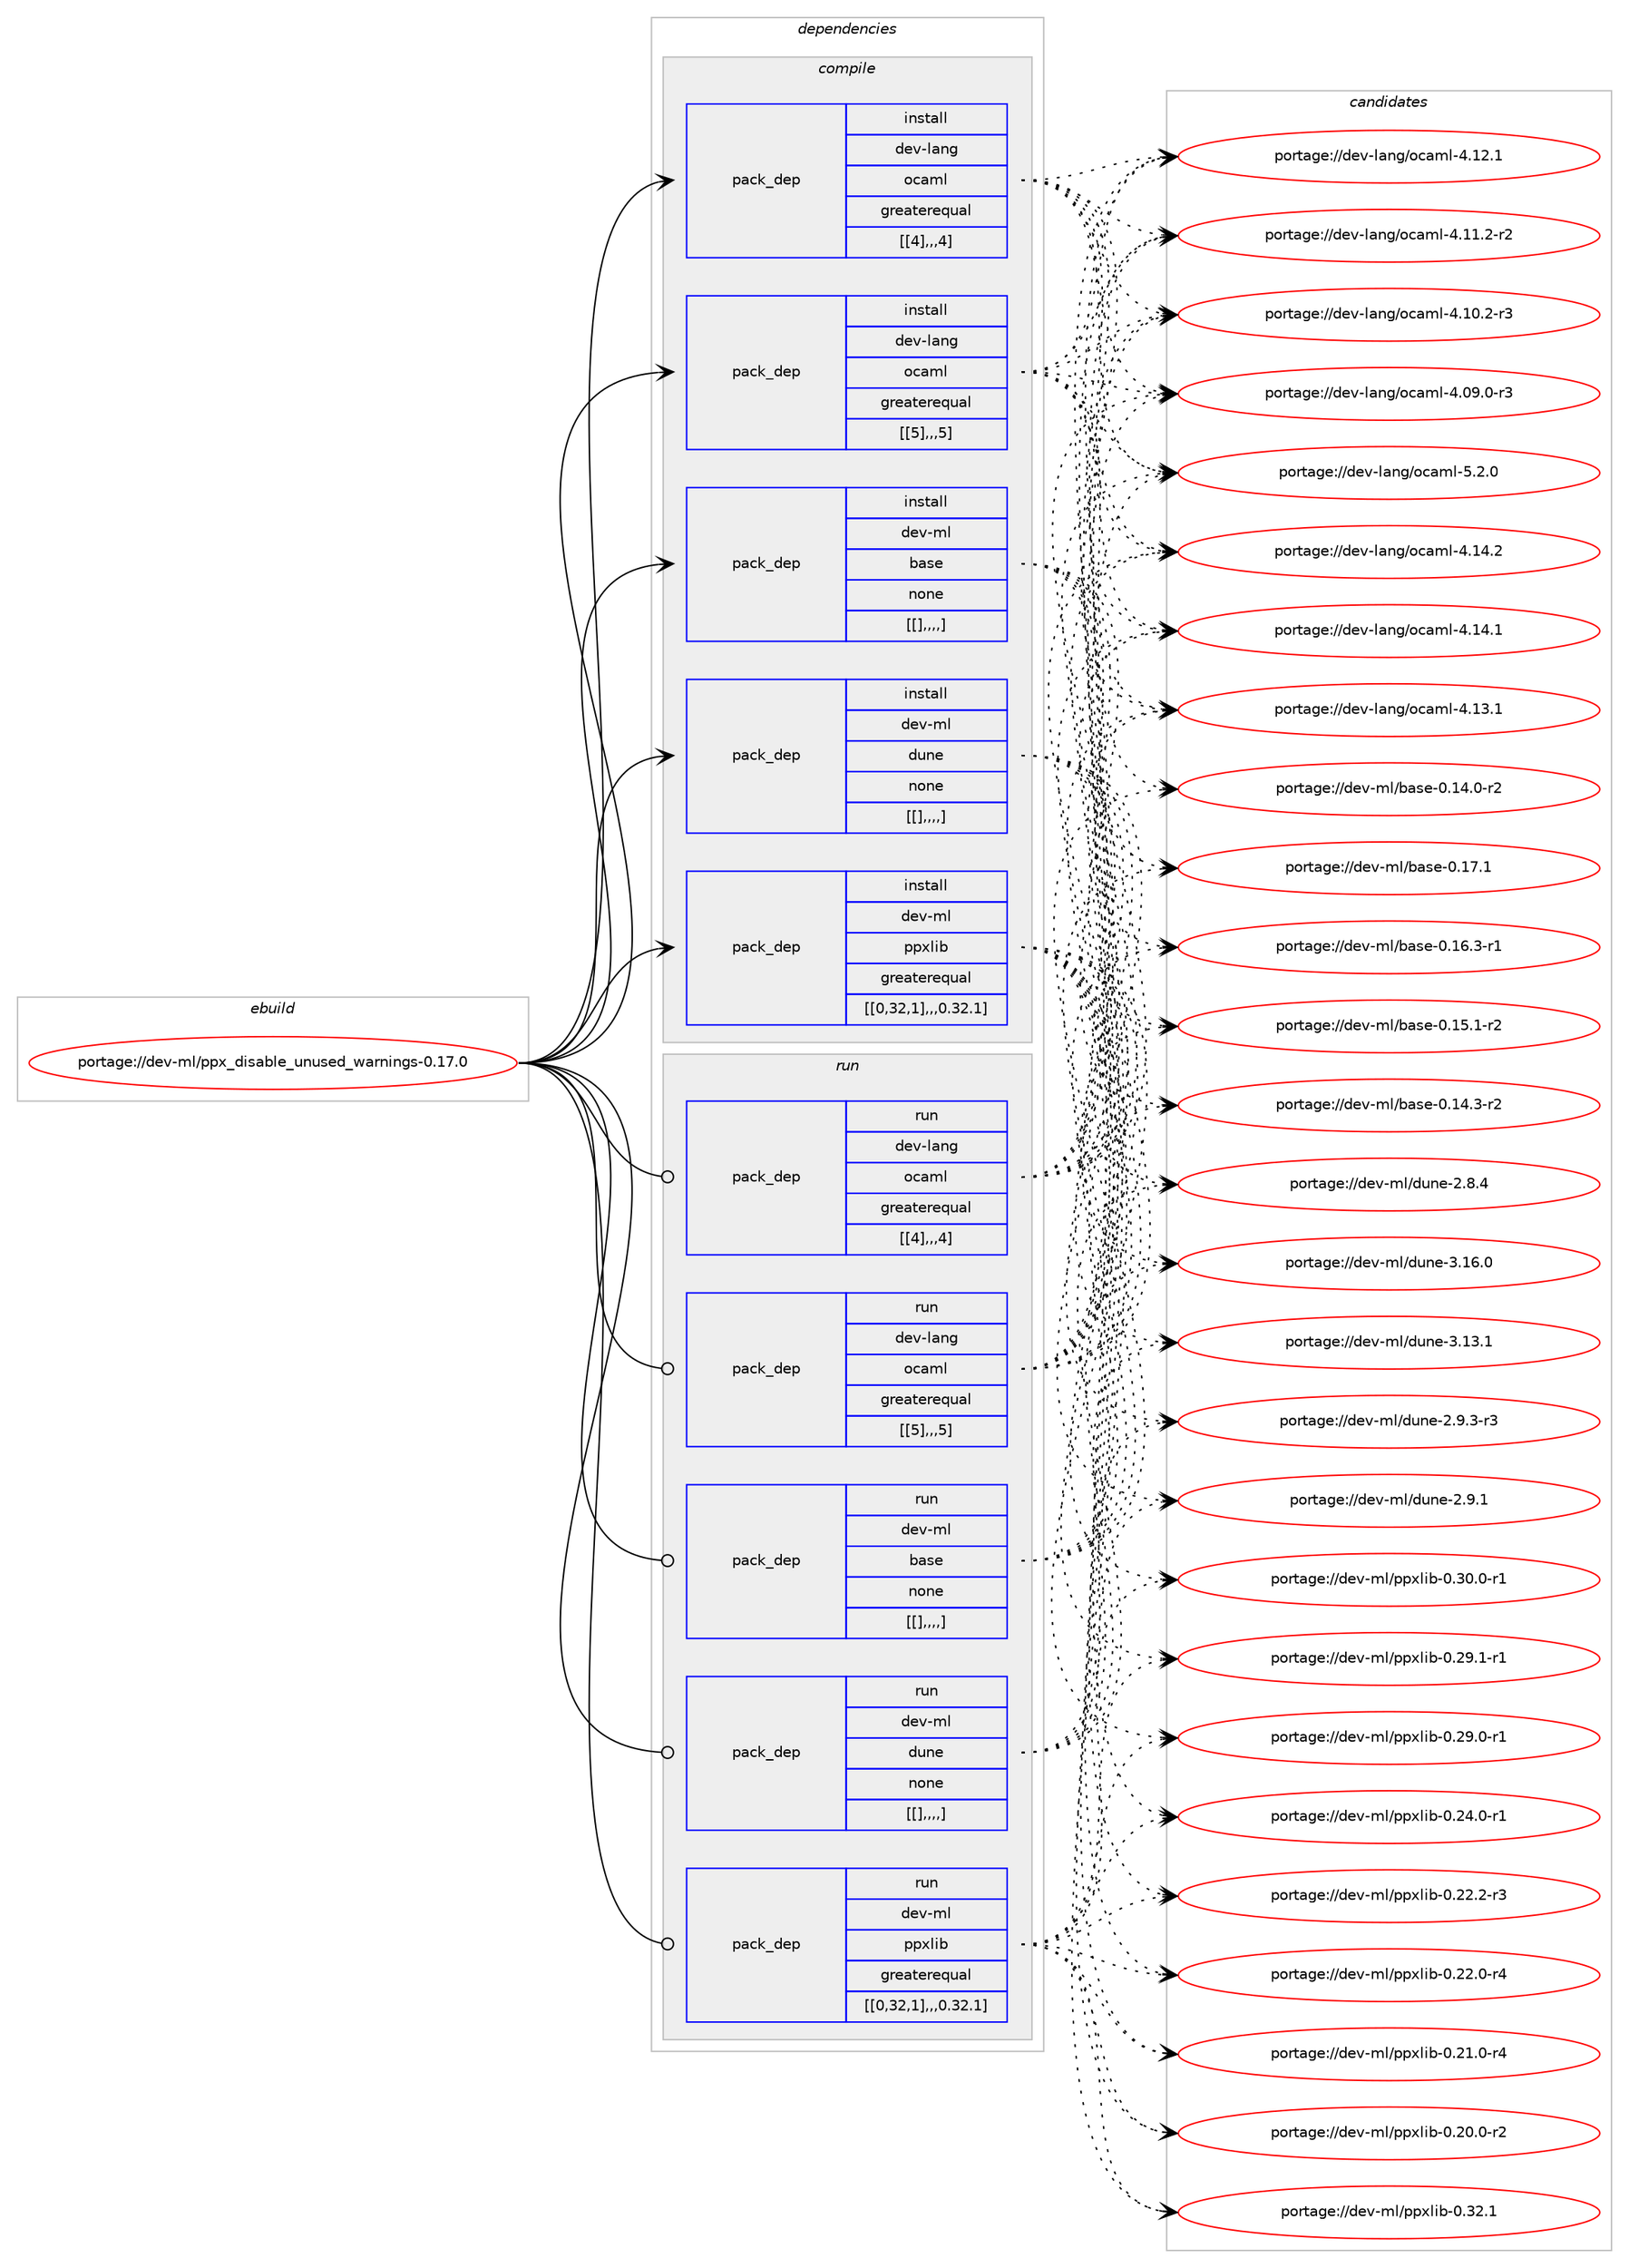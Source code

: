digraph prolog {

# *************
# Graph options
# *************

newrank=true;
concentrate=true;
compound=true;
graph [rankdir=LR,fontname=Helvetica,fontsize=10,ranksep=1.5];#, ranksep=2.5, nodesep=0.2];
edge  [arrowhead=vee];
node  [fontname=Helvetica,fontsize=10];

# **********
# The ebuild
# **********

subgraph cluster_leftcol {
color=gray;
label=<<i>ebuild</i>>;
id [label="portage://dev-ml/ppx_disable_unused_warnings-0.17.0", color=red, width=4, href="../dev-ml/ppx_disable_unused_warnings-0.17.0.svg"];
}

# ****************
# The dependencies
# ****************

subgraph cluster_midcol {
color=gray;
label=<<i>dependencies</i>>;
subgraph cluster_compile {
fillcolor="#eeeeee";
style=filled;
label=<<i>compile</i>>;
subgraph pack92122 {
dependency124065 [label=<<TABLE BORDER="0" CELLBORDER="1" CELLSPACING="0" CELLPADDING="4" WIDTH="220"><TR><TD ROWSPAN="6" CELLPADDING="30">pack_dep</TD></TR><TR><TD WIDTH="110">install</TD></TR><TR><TD>dev-lang</TD></TR><TR><TD>ocaml</TD></TR><TR><TD>greaterequal</TD></TR><TR><TD>[[4],,,4]</TD></TR></TABLE>>, shape=none, color=blue];
}
id:e -> dependency124065:w [weight=20,style="solid",arrowhead="vee"];
subgraph pack92123 {
dependency124066 [label=<<TABLE BORDER="0" CELLBORDER="1" CELLSPACING="0" CELLPADDING="4" WIDTH="220"><TR><TD ROWSPAN="6" CELLPADDING="30">pack_dep</TD></TR><TR><TD WIDTH="110">install</TD></TR><TR><TD>dev-lang</TD></TR><TR><TD>ocaml</TD></TR><TR><TD>greaterequal</TD></TR><TR><TD>[[5],,,5]</TD></TR></TABLE>>, shape=none, color=blue];
}
id:e -> dependency124066:w [weight=20,style="solid",arrowhead="vee"];
subgraph pack92124 {
dependency124067 [label=<<TABLE BORDER="0" CELLBORDER="1" CELLSPACING="0" CELLPADDING="4" WIDTH="220"><TR><TD ROWSPAN="6" CELLPADDING="30">pack_dep</TD></TR><TR><TD WIDTH="110">install</TD></TR><TR><TD>dev-ml</TD></TR><TR><TD>base</TD></TR><TR><TD>none</TD></TR><TR><TD>[[],,,,]</TD></TR></TABLE>>, shape=none, color=blue];
}
id:e -> dependency124067:w [weight=20,style="solid",arrowhead="vee"];
subgraph pack92125 {
dependency124068 [label=<<TABLE BORDER="0" CELLBORDER="1" CELLSPACING="0" CELLPADDING="4" WIDTH="220"><TR><TD ROWSPAN="6" CELLPADDING="30">pack_dep</TD></TR><TR><TD WIDTH="110">install</TD></TR><TR><TD>dev-ml</TD></TR><TR><TD>dune</TD></TR><TR><TD>none</TD></TR><TR><TD>[[],,,,]</TD></TR></TABLE>>, shape=none, color=blue];
}
id:e -> dependency124068:w [weight=20,style="solid",arrowhead="vee"];
subgraph pack92126 {
dependency124069 [label=<<TABLE BORDER="0" CELLBORDER="1" CELLSPACING="0" CELLPADDING="4" WIDTH="220"><TR><TD ROWSPAN="6" CELLPADDING="30">pack_dep</TD></TR><TR><TD WIDTH="110">install</TD></TR><TR><TD>dev-ml</TD></TR><TR><TD>ppxlib</TD></TR><TR><TD>greaterequal</TD></TR><TR><TD>[[0,32,1],,,0.32.1]</TD></TR></TABLE>>, shape=none, color=blue];
}
id:e -> dependency124069:w [weight=20,style="solid",arrowhead="vee"];
}
subgraph cluster_compileandrun {
fillcolor="#eeeeee";
style=filled;
label=<<i>compile and run</i>>;
}
subgraph cluster_run {
fillcolor="#eeeeee";
style=filled;
label=<<i>run</i>>;
subgraph pack92127 {
dependency124070 [label=<<TABLE BORDER="0" CELLBORDER="1" CELLSPACING="0" CELLPADDING="4" WIDTH="220"><TR><TD ROWSPAN="6" CELLPADDING="30">pack_dep</TD></TR><TR><TD WIDTH="110">run</TD></TR><TR><TD>dev-lang</TD></TR><TR><TD>ocaml</TD></TR><TR><TD>greaterequal</TD></TR><TR><TD>[[4],,,4]</TD></TR></TABLE>>, shape=none, color=blue];
}
id:e -> dependency124070:w [weight=20,style="solid",arrowhead="odot"];
subgraph pack92128 {
dependency124071 [label=<<TABLE BORDER="0" CELLBORDER="1" CELLSPACING="0" CELLPADDING="4" WIDTH="220"><TR><TD ROWSPAN="6" CELLPADDING="30">pack_dep</TD></TR><TR><TD WIDTH="110">run</TD></TR><TR><TD>dev-lang</TD></TR><TR><TD>ocaml</TD></TR><TR><TD>greaterequal</TD></TR><TR><TD>[[5],,,5]</TD></TR></TABLE>>, shape=none, color=blue];
}
id:e -> dependency124071:w [weight=20,style="solid",arrowhead="odot"];
subgraph pack92129 {
dependency124072 [label=<<TABLE BORDER="0" CELLBORDER="1" CELLSPACING="0" CELLPADDING="4" WIDTH="220"><TR><TD ROWSPAN="6" CELLPADDING="30">pack_dep</TD></TR><TR><TD WIDTH="110">run</TD></TR><TR><TD>dev-ml</TD></TR><TR><TD>base</TD></TR><TR><TD>none</TD></TR><TR><TD>[[],,,,]</TD></TR></TABLE>>, shape=none, color=blue];
}
id:e -> dependency124072:w [weight=20,style="solid",arrowhead="odot"];
subgraph pack92130 {
dependency124073 [label=<<TABLE BORDER="0" CELLBORDER="1" CELLSPACING="0" CELLPADDING="4" WIDTH="220"><TR><TD ROWSPAN="6" CELLPADDING="30">pack_dep</TD></TR><TR><TD WIDTH="110">run</TD></TR><TR><TD>dev-ml</TD></TR><TR><TD>dune</TD></TR><TR><TD>none</TD></TR><TR><TD>[[],,,,]</TD></TR></TABLE>>, shape=none, color=blue];
}
id:e -> dependency124073:w [weight=20,style="solid",arrowhead="odot"];
subgraph pack92131 {
dependency124074 [label=<<TABLE BORDER="0" CELLBORDER="1" CELLSPACING="0" CELLPADDING="4" WIDTH="220"><TR><TD ROWSPAN="6" CELLPADDING="30">pack_dep</TD></TR><TR><TD WIDTH="110">run</TD></TR><TR><TD>dev-ml</TD></TR><TR><TD>ppxlib</TD></TR><TR><TD>greaterequal</TD></TR><TR><TD>[[0,32,1],,,0.32.1]</TD></TR></TABLE>>, shape=none, color=blue];
}
id:e -> dependency124074:w [weight=20,style="solid",arrowhead="odot"];
}
}

# **************
# The candidates
# **************

subgraph cluster_choices {
rank=same;
color=gray;
label=<<i>candidates</i>>;

subgraph choice92122 {
color=black;
nodesep=1;
choice1001011184510897110103471119997109108455346504648 [label="portage://dev-lang/ocaml-5.2.0", color=red, width=4,href="../dev-lang/ocaml-5.2.0.svg"];
choice100101118451089711010347111999710910845524649524650 [label="portage://dev-lang/ocaml-4.14.2", color=red, width=4,href="../dev-lang/ocaml-4.14.2.svg"];
choice100101118451089711010347111999710910845524649524649 [label="portage://dev-lang/ocaml-4.14.1", color=red, width=4,href="../dev-lang/ocaml-4.14.1.svg"];
choice100101118451089711010347111999710910845524649514649 [label="portage://dev-lang/ocaml-4.13.1", color=red, width=4,href="../dev-lang/ocaml-4.13.1.svg"];
choice100101118451089711010347111999710910845524649504649 [label="portage://dev-lang/ocaml-4.12.1", color=red, width=4,href="../dev-lang/ocaml-4.12.1.svg"];
choice1001011184510897110103471119997109108455246494946504511450 [label="portage://dev-lang/ocaml-4.11.2-r2", color=red, width=4,href="../dev-lang/ocaml-4.11.2-r2.svg"];
choice1001011184510897110103471119997109108455246494846504511451 [label="portage://dev-lang/ocaml-4.10.2-r3", color=red, width=4,href="../dev-lang/ocaml-4.10.2-r3.svg"];
choice1001011184510897110103471119997109108455246485746484511451 [label="portage://dev-lang/ocaml-4.09.0-r3", color=red, width=4,href="../dev-lang/ocaml-4.09.0-r3.svg"];
dependency124065:e -> choice1001011184510897110103471119997109108455346504648:w [style=dotted,weight="100"];
dependency124065:e -> choice100101118451089711010347111999710910845524649524650:w [style=dotted,weight="100"];
dependency124065:e -> choice100101118451089711010347111999710910845524649524649:w [style=dotted,weight="100"];
dependency124065:e -> choice100101118451089711010347111999710910845524649514649:w [style=dotted,weight="100"];
dependency124065:e -> choice100101118451089711010347111999710910845524649504649:w [style=dotted,weight="100"];
dependency124065:e -> choice1001011184510897110103471119997109108455246494946504511450:w [style=dotted,weight="100"];
dependency124065:e -> choice1001011184510897110103471119997109108455246494846504511451:w [style=dotted,weight="100"];
dependency124065:e -> choice1001011184510897110103471119997109108455246485746484511451:w [style=dotted,weight="100"];
}
subgraph choice92123 {
color=black;
nodesep=1;
choice1001011184510897110103471119997109108455346504648 [label="portage://dev-lang/ocaml-5.2.0", color=red, width=4,href="../dev-lang/ocaml-5.2.0.svg"];
choice100101118451089711010347111999710910845524649524650 [label="portage://dev-lang/ocaml-4.14.2", color=red, width=4,href="../dev-lang/ocaml-4.14.2.svg"];
choice100101118451089711010347111999710910845524649524649 [label="portage://dev-lang/ocaml-4.14.1", color=red, width=4,href="../dev-lang/ocaml-4.14.1.svg"];
choice100101118451089711010347111999710910845524649514649 [label="portage://dev-lang/ocaml-4.13.1", color=red, width=4,href="../dev-lang/ocaml-4.13.1.svg"];
choice100101118451089711010347111999710910845524649504649 [label="portage://dev-lang/ocaml-4.12.1", color=red, width=4,href="../dev-lang/ocaml-4.12.1.svg"];
choice1001011184510897110103471119997109108455246494946504511450 [label="portage://dev-lang/ocaml-4.11.2-r2", color=red, width=4,href="../dev-lang/ocaml-4.11.2-r2.svg"];
choice1001011184510897110103471119997109108455246494846504511451 [label="portage://dev-lang/ocaml-4.10.2-r3", color=red, width=4,href="../dev-lang/ocaml-4.10.2-r3.svg"];
choice1001011184510897110103471119997109108455246485746484511451 [label="portage://dev-lang/ocaml-4.09.0-r3", color=red, width=4,href="../dev-lang/ocaml-4.09.0-r3.svg"];
dependency124066:e -> choice1001011184510897110103471119997109108455346504648:w [style=dotted,weight="100"];
dependency124066:e -> choice100101118451089711010347111999710910845524649524650:w [style=dotted,weight="100"];
dependency124066:e -> choice100101118451089711010347111999710910845524649524649:w [style=dotted,weight="100"];
dependency124066:e -> choice100101118451089711010347111999710910845524649514649:w [style=dotted,weight="100"];
dependency124066:e -> choice100101118451089711010347111999710910845524649504649:w [style=dotted,weight="100"];
dependency124066:e -> choice1001011184510897110103471119997109108455246494946504511450:w [style=dotted,weight="100"];
dependency124066:e -> choice1001011184510897110103471119997109108455246494846504511451:w [style=dotted,weight="100"];
dependency124066:e -> choice1001011184510897110103471119997109108455246485746484511451:w [style=dotted,weight="100"];
}
subgraph choice92124 {
color=black;
nodesep=1;
choice1001011184510910847989711510145484649554649 [label="portage://dev-ml/base-0.17.1", color=red, width=4,href="../dev-ml/base-0.17.1.svg"];
choice10010111845109108479897115101454846495446514511449 [label="portage://dev-ml/base-0.16.3-r1", color=red, width=4,href="../dev-ml/base-0.16.3-r1.svg"];
choice10010111845109108479897115101454846495346494511450 [label="portage://dev-ml/base-0.15.1-r2", color=red, width=4,href="../dev-ml/base-0.15.1-r2.svg"];
choice10010111845109108479897115101454846495246514511450 [label="portage://dev-ml/base-0.14.3-r2", color=red, width=4,href="../dev-ml/base-0.14.3-r2.svg"];
choice10010111845109108479897115101454846495246484511450 [label="portage://dev-ml/base-0.14.0-r2", color=red, width=4,href="../dev-ml/base-0.14.0-r2.svg"];
dependency124067:e -> choice1001011184510910847989711510145484649554649:w [style=dotted,weight="100"];
dependency124067:e -> choice10010111845109108479897115101454846495446514511449:w [style=dotted,weight="100"];
dependency124067:e -> choice10010111845109108479897115101454846495346494511450:w [style=dotted,weight="100"];
dependency124067:e -> choice10010111845109108479897115101454846495246514511450:w [style=dotted,weight="100"];
dependency124067:e -> choice10010111845109108479897115101454846495246484511450:w [style=dotted,weight="100"];
}
subgraph choice92125 {
color=black;
nodesep=1;
choice100101118451091084710011711010145514649544648 [label="portage://dev-ml/dune-3.16.0", color=red, width=4,href="../dev-ml/dune-3.16.0.svg"];
choice100101118451091084710011711010145514649514649 [label="portage://dev-ml/dune-3.13.1", color=red, width=4,href="../dev-ml/dune-3.13.1.svg"];
choice10010111845109108471001171101014550465746514511451 [label="portage://dev-ml/dune-2.9.3-r3", color=red, width=4,href="../dev-ml/dune-2.9.3-r3.svg"];
choice1001011184510910847100117110101455046574649 [label="portage://dev-ml/dune-2.9.1", color=red, width=4,href="../dev-ml/dune-2.9.1.svg"];
choice1001011184510910847100117110101455046564652 [label="portage://dev-ml/dune-2.8.4", color=red, width=4,href="../dev-ml/dune-2.8.4.svg"];
dependency124068:e -> choice100101118451091084710011711010145514649544648:w [style=dotted,weight="100"];
dependency124068:e -> choice100101118451091084710011711010145514649514649:w [style=dotted,weight="100"];
dependency124068:e -> choice10010111845109108471001171101014550465746514511451:w [style=dotted,weight="100"];
dependency124068:e -> choice1001011184510910847100117110101455046574649:w [style=dotted,weight="100"];
dependency124068:e -> choice1001011184510910847100117110101455046564652:w [style=dotted,weight="100"];
}
subgraph choice92126 {
color=black;
nodesep=1;
choice10010111845109108471121121201081059845484651504649 [label="portage://dev-ml/ppxlib-0.32.1", color=red, width=4,href="../dev-ml/ppxlib-0.32.1.svg"];
choice100101118451091084711211212010810598454846514846484511449 [label="portage://dev-ml/ppxlib-0.30.0-r1", color=red, width=4,href="../dev-ml/ppxlib-0.30.0-r1.svg"];
choice100101118451091084711211212010810598454846505746494511449 [label="portage://dev-ml/ppxlib-0.29.1-r1", color=red, width=4,href="../dev-ml/ppxlib-0.29.1-r1.svg"];
choice100101118451091084711211212010810598454846505746484511449 [label="portage://dev-ml/ppxlib-0.29.0-r1", color=red, width=4,href="../dev-ml/ppxlib-0.29.0-r1.svg"];
choice100101118451091084711211212010810598454846505246484511449 [label="portage://dev-ml/ppxlib-0.24.0-r1", color=red, width=4,href="../dev-ml/ppxlib-0.24.0-r1.svg"];
choice100101118451091084711211212010810598454846505046504511451 [label="portage://dev-ml/ppxlib-0.22.2-r3", color=red, width=4,href="../dev-ml/ppxlib-0.22.2-r3.svg"];
choice100101118451091084711211212010810598454846505046484511452 [label="portage://dev-ml/ppxlib-0.22.0-r4", color=red, width=4,href="../dev-ml/ppxlib-0.22.0-r4.svg"];
choice100101118451091084711211212010810598454846504946484511452 [label="portage://dev-ml/ppxlib-0.21.0-r4", color=red, width=4,href="../dev-ml/ppxlib-0.21.0-r4.svg"];
choice100101118451091084711211212010810598454846504846484511450 [label="portage://dev-ml/ppxlib-0.20.0-r2", color=red, width=4,href="../dev-ml/ppxlib-0.20.0-r2.svg"];
dependency124069:e -> choice10010111845109108471121121201081059845484651504649:w [style=dotted,weight="100"];
dependency124069:e -> choice100101118451091084711211212010810598454846514846484511449:w [style=dotted,weight="100"];
dependency124069:e -> choice100101118451091084711211212010810598454846505746494511449:w [style=dotted,weight="100"];
dependency124069:e -> choice100101118451091084711211212010810598454846505746484511449:w [style=dotted,weight="100"];
dependency124069:e -> choice100101118451091084711211212010810598454846505246484511449:w [style=dotted,weight="100"];
dependency124069:e -> choice100101118451091084711211212010810598454846505046504511451:w [style=dotted,weight="100"];
dependency124069:e -> choice100101118451091084711211212010810598454846505046484511452:w [style=dotted,weight="100"];
dependency124069:e -> choice100101118451091084711211212010810598454846504946484511452:w [style=dotted,weight="100"];
dependency124069:e -> choice100101118451091084711211212010810598454846504846484511450:w [style=dotted,weight="100"];
}
subgraph choice92127 {
color=black;
nodesep=1;
choice1001011184510897110103471119997109108455346504648 [label="portage://dev-lang/ocaml-5.2.0", color=red, width=4,href="../dev-lang/ocaml-5.2.0.svg"];
choice100101118451089711010347111999710910845524649524650 [label="portage://dev-lang/ocaml-4.14.2", color=red, width=4,href="../dev-lang/ocaml-4.14.2.svg"];
choice100101118451089711010347111999710910845524649524649 [label="portage://dev-lang/ocaml-4.14.1", color=red, width=4,href="../dev-lang/ocaml-4.14.1.svg"];
choice100101118451089711010347111999710910845524649514649 [label="portage://dev-lang/ocaml-4.13.1", color=red, width=4,href="../dev-lang/ocaml-4.13.1.svg"];
choice100101118451089711010347111999710910845524649504649 [label="portage://dev-lang/ocaml-4.12.1", color=red, width=4,href="../dev-lang/ocaml-4.12.1.svg"];
choice1001011184510897110103471119997109108455246494946504511450 [label="portage://dev-lang/ocaml-4.11.2-r2", color=red, width=4,href="../dev-lang/ocaml-4.11.2-r2.svg"];
choice1001011184510897110103471119997109108455246494846504511451 [label="portage://dev-lang/ocaml-4.10.2-r3", color=red, width=4,href="../dev-lang/ocaml-4.10.2-r3.svg"];
choice1001011184510897110103471119997109108455246485746484511451 [label="portage://dev-lang/ocaml-4.09.0-r3", color=red, width=4,href="../dev-lang/ocaml-4.09.0-r3.svg"];
dependency124070:e -> choice1001011184510897110103471119997109108455346504648:w [style=dotted,weight="100"];
dependency124070:e -> choice100101118451089711010347111999710910845524649524650:w [style=dotted,weight="100"];
dependency124070:e -> choice100101118451089711010347111999710910845524649524649:w [style=dotted,weight="100"];
dependency124070:e -> choice100101118451089711010347111999710910845524649514649:w [style=dotted,weight="100"];
dependency124070:e -> choice100101118451089711010347111999710910845524649504649:w [style=dotted,weight="100"];
dependency124070:e -> choice1001011184510897110103471119997109108455246494946504511450:w [style=dotted,weight="100"];
dependency124070:e -> choice1001011184510897110103471119997109108455246494846504511451:w [style=dotted,weight="100"];
dependency124070:e -> choice1001011184510897110103471119997109108455246485746484511451:w [style=dotted,weight="100"];
}
subgraph choice92128 {
color=black;
nodesep=1;
choice1001011184510897110103471119997109108455346504648 [label="portage://dev-lang/ocaml-5.2.0", color=red, width=4,href="../dev-lang/ocaml-5.2.0.svg"];
choice100101118451089711010347111999710910845524649524650 [label="portage://dev-lang/ocaml-4.14.2", color=red, width=4,href="../dev-lang/ocaml-4.14.2.svg"];
choice100101118451089711010347111999710910845524649524649 [label="portage://dev-lang/ocaml-4.14.1", color=red, width=4,href="../dev-lang/ocaml-4.14.1.svg"];
choice100101118451089711010347111999710910845524649514649 [label="portage://dev-lang/ocaml-4.13.1", color=red, width=4,href="../dev-lang/ocaml-4.13.1.svg"];
choice100101118451089711010347111999710910845524649504649 [label="portage://dev-lang/ocaml-4.12.1", color=red, width=4,href="../dev-lang/ocaml-4.12.1.svg"];
choice1001011184510897110103471119997109108455246494946504511450 [label="portage://dev-lang/ocaml-4.11.2-r2", color=red, width=4,href="../dev-lang/ocaml-4.11.2-r2.svg"];
choice1001011184510897110103471119997109108455246494846504511451 [label="portage://dev-lang/ocaml-4.10.2-r3", color=red, width=4,href="../dev-lang/ocaml-4.10.2-r3.svg"];
choice1001011184510897110103471119997109108455246485746484511451 [label="portage://dev-lang/ocaml-4.09.0-r3", color=red, width=4,href="../dev-lang/ocaml-4.09.0-r3.svg"];
dependency124071:e -> choice1001011184510897110103471119997109108455346504648:w [style=dotted,weight="100"];
dependency124071:e -> choice100101118451089711010347111999710910845524649524650:w [style=dotted,weight="100"];
dependency124071:e -> choice100101118451089711010347111999710910845524649524649:w [style=dotted,weight="100"];
dependency124071:e -> choice100101118451089711010347111999710910845524649514649:w [style=dotted,weight="100"];
dependency124071:e -> choice100101118451089711010347111999710910845524649504649:w [style=dotted,weight="100"];
dependency124071:e -> choice1001011184510897110103471119997109108455246494946504511450:w [style=dotted,weight="100"];
dependency124071:e -> choice1001011184510897110103471119997109108455246494846504511451:w [style=dotted,weight="100"];
dependency124071:e -> choice1001011184510897110103471119997109108455246485746484511451:w [style=dotted,weight="100"];
}
subgraph choice92129 {
color=black;
nodesep=1;
choice1001011184510910847989711510145484649554649 [label="portage://dev-ml/base-0.17.1", color=red, width=4,href="../dev-ml/base-0.17.1.svg"];
choice10010111845109108479897115101454846495446514511449 [label="portage://dev-ml/base-0.16.3-r1", color=red, width=4,href="../dev-ml/base-0.16.3-r1.svg"];
choice10010111845109108479897115101454846495346494511450 [label="portage://dev-ml/base-0.15.1-r2", color=red, width=4,href="../dev-ml/base-0.15.1-r2.svg"];
choice10010111845109108479897115101454846495246514511450 [label="portage://dev-ml/base-0.14.3-r2", color=red, width=4,href="../dev-ml/base-0.14.3-r2.svg"];
choice10010111845109108479897115101454846495246484511450 [label="portage://dev-ml/base-0.14.0-r2", color=red, width=4,href="../dev-ml/base-0.14.0-r2.svg"];
dependency124072:e -> choice1001011184510910847989711510145484649554649:w [style=dotted,weight="100"];
dependency124072:e -> choice10010111845109108479897115101454846495446514511449:w [style=dotted,weight="100"];
dependency124072:e -> choice10010111845109108479897115101454846495346494511450:w [style=dotted,weight="100"];
dependency124072:e -> choice10010111845109108479897115101454846495246514511450:w [style=dotted,weight="100"];
dependency124072:e -> choice10010111845109108479897115101454846495246484511450:w [style=dotted,weight="100"];
}
subgraph choice92130 {
color=black;
nodesep=1;
choice100101118451091084710011711010145514649544648 [label="portage://dev-ml/dune-3.16.0", color=red, width=4,href="../dev-ml/dune-3.16.0.svg"];
choice100101118451091084710011711010145514649514649 [label="portage://dev-ml/dune-3.13.1", color=red, width=4,href="../dev-ml/dune-3.13.1.svg"];
choice10010111845109108471001171101014550465746514511451 [label="portage://dev-ml/dune-2.9.3-r3", color=red, width=4,href="../dev-ml/dune-2.9.3-r3.svg"];
choice1001011184510910847100117110101455046574649 [label="portage://dev-ml/dune-2.9.1", color=red, width=4,href="../dev-ml/dune-2.9.1.svg"];
choice1001011184510910847100117110101455046564652 [label="portage://dev-ml/dune-2.8.4", color=red, width=4,href="../dev-ml/dune-2.8.4.svg"];
dependency124073:e -> choice100101118451091084710011711010145514649544648:w [style=dotted,weight="100"];
dependency124073:e -> choice100101118451091084710011711010145514649514649:w [style=dotted,weight="100"];
dependency124073:e -> choice10010111845109108471001171101014550465746514511451:w [style=dotted,weight="100"];
dependency124073:e -> choice1001011184510910847100117110101455046574649:w [style=dotted,weight="100"];
dependency124073:e -> choice1001011184510910847100117110101455046564652:w [style=dotted,weight="100"];
}
subgraph choice92131 {
color=black;
nodesep=1;
choice10010111845109108471121121201081059845484651504649 [label="portage://dev-ml/ppxlib-0.32.1", color=red, width=4,href="../dev-ml/ppxlib-0.32.1.svg"];
choice100101118451091084711211212010810598454846514846484511449 [label="portage://dev-ml/ppxlib-0.30.0-r1", color=red, width=4,href="../dev-ml/ppxlib-0.30.0-r1.svg"];
choice100101118451091084711211212010810598454846505746494511449 [label="portage://dev-ml/ppxlib-0.29.1-r1", color=red, width=4,href="../dev-ml/ppxlib-0.29.1-r1.svg"];
choice100101118451091084711211212010810598454846505746484511449 [label="portage://dev-ml/ppxlib-0.29.0-r1", color=red, width=4,href="../dev-ml/ppxlib-0.29.0-r1.svg"];
choice100101118451091084711211212010810598454846505246484511449 [label="portage://dev-ml/ppxlib-0.24.0-r1", color=red, width=4,href="../dev-ml/ppxlib-0.24.0-r1.svg"];
choice100101118451091084711211212010810598454846505046504511451 [label="portage://dev-ml/ppxlib-0.22.2-r3", color=red, width=4,href="../dev-ml/ppxlib-0.22.2-r3.svg"];
choice100101118451091084711211212010810598454846505046484511452 [label="portage://dev-ml/ppxlib-0.22.0-r4", color=red, width=4,href="../dev-ml/ppxlib-0.22.0-r4.svg"];
choice100101118451091084711211212010810598454846504946484511452 [label="portage://dev-ml/ppxlib-0.21.0-r4", color=red, width=4,href="../dev-ml/ppxlib-0.21.0-r4.svg"];
choice100101118451091084711211212010810598454846504846484511450 [label="portage://dev-ml/ppxlib-0.20.0-r2", color=red, width=4,href="../dev-ml/ppxlib-0.20.0-r2.svg"];
dependency124074:e -> choice10010111845109108471121121201081059845484651504649:w [style=dotted,weight="100"];
dependency124074:e -> choice100101118451091084711211212010810598454846514846484511449:w [style=dotted,weight="100"];
dependency124074:e -> choice100101118451091084711211212010810598454846505746494511449:w [style=dotted,weight="100"];
dependency124074:e -> choice100101118451091084711211212010810598454846505746484511449:w [style=dotted,weight="100"];
dependency124074:e -> choice100101118451091084711211212010810598454846505246484511449:w [style=dotted,weight="100"];
dependency124074:e -> choice100101118451091084711211212010810598454846505046504511451:w [style=dotted,weight="100"];
dependency124074:e -> choice100101118451091084711211212010810598454846505046484511452:w [style=dotted,weight="100"];
dependency124074:e -> choice100101118451091084711211212010810598454846504946484511452:w [style=dotted,weight="100"];
dependency124074:e -> choice100101118451091084711211212010810598454846504846484511450:w [style=dotted,weight="100"];
}
}

}

